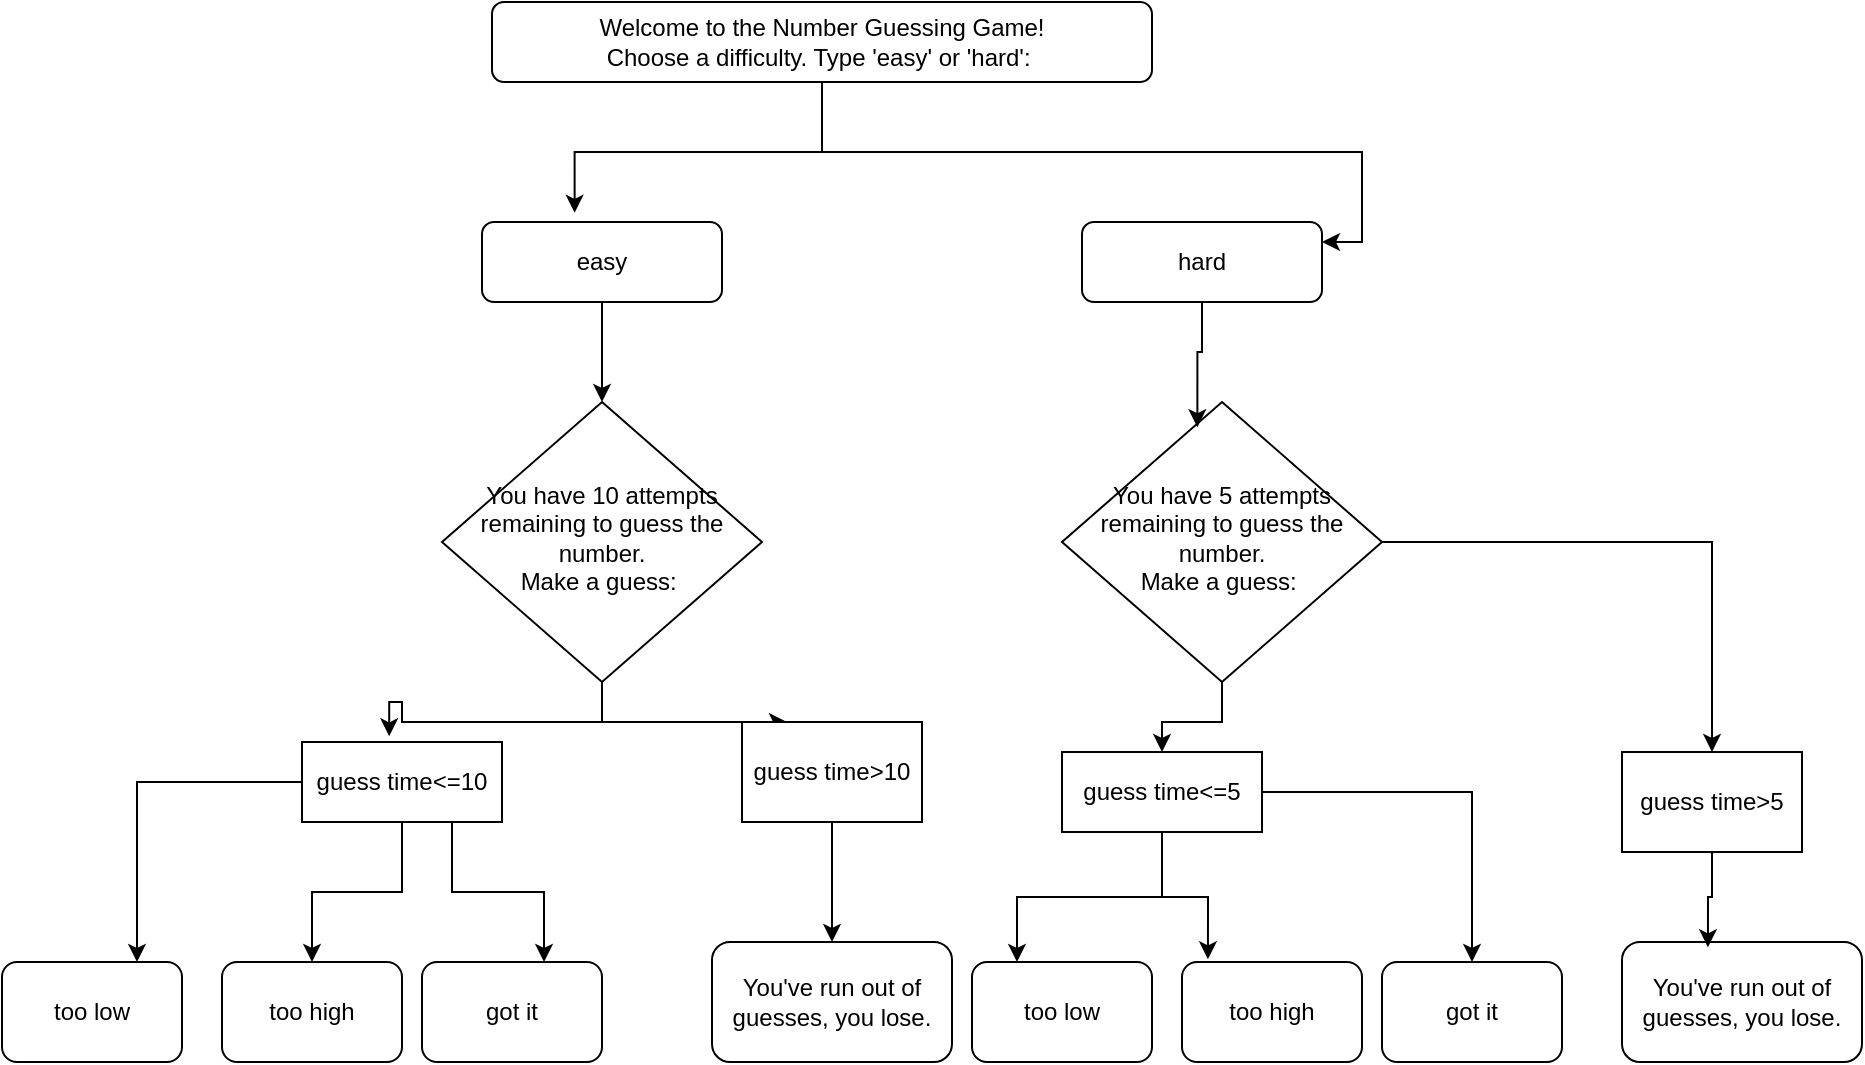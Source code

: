 <mxfile version="22.0.8" type="github">
  <diagram id="C5RBs43oDa-KdzZeNtuy" name="Page-1">
    <mxGraphModel dx="1573" dy="447" grid="1" gridSize="10" guides="1" tooltips="1" connect="1" arrows="1" fold="1" page="1" pageScale="1" pageWidth="827" pageHeight="1169" math="0" shadow="0">
      <root>
        <mxCell id="WIyWlLk6GJQsqaUBKTNV-0" />
        <mxCell id="WIyWlLk6GJQsqaUBKTNV-1" parent="WIyWlLk6GJQsqaUBKTNV-0" />
        <mxCell id="3sn1_tiec3JRXjUGXaAe-30" style="edgeStyle=orthogonalEdgeStyle;rounded=0;orthogonalLoop=1;jettySize=auto;html=1;entryX=1;entryY=0.25;entryDx=0;entryDy=0;" edge="1" parent="WIyWlLk6GJQsqaUBKTNV-1" source="WIyWlLk6GJQsqaUBKTNV-3" target="3sn1_tiec3JRXjUGXaAe-4">
          <mxGeometry relative="1" as="geometry" />
        </mxCell>
        <mxCell id="WIyWlLk6GJQsqaUBKTNV-3" value="&lt;div&gt;Welcome to the Number Guessing Game!&lt;/div&gt;&lt;div&gt;Choose a difficulty. Type &#39;easy&#39; or &#39;hard&#39;:&amp;nbsp;&lt;/div&gt;" style="rounded=1;whiteSpace=wrap;html=1;fontSize=12;glass=0;strokeWidth=1;shadow=0;" parent="WIyWlLk6GJQsqaUBKTNV-1" vertex="1">
          <mxGeometry x="55" y="80" width="330" height="40" as="geometry" />
        </mxCell>
        <mxCell id="3sn1_tiec3JRXjUGXaAe-23" style="edgeStyle=orthogonalEdgeStyle;rounded=0;orthogonalLoop=1;jettySize=auto;html=1;entryX=0.25;entryY=0;entryDx=0;entryDy=0;" edge="1" parent="WIyWlLk6GJQsqaUBKTNV-1" source="WIyWlLk6GJQsqaUBKTNV-10" target="3sn1_tiec3JRXjUGXaAe-13">
          <mxGeometry relative="1" as="geometry" />
        </mxCell>
        <mxCell id="WIyWlLk6GJQsqaUBKTNV-10" value="&lt;div&gt;You have 10 attempts remaining to guess the number.&lt;/div&gt;&lt;div&gt;Make a guess:&amp;nbsp;&lt;/div&gt;" style="rhombus;whiteSpace=wrap;html=1;shadow=0;fontFamily=Helvetica;fontSize=12;align=center;strokeWidth=1;spacing=6;spacingTop=-4;" parent="WIyWlLk6GJQsqaUBKTNV-1" vertex="1">
          <mxGeometry x="30" y="280" width="160" height="140" as="geometry" />
        </mxCell>
        <mxCell id="3sn1_tiec3JRXjUGXaAe-4" value="hard" style="rounded=1;whiteSpace=wrap;html=1;fontSize=12;glass=0;strokeWidth=1;shadow=0;" vertex="1" parent="WIyWlLk6GJQsqaUBKTNV-1">
          <mxGeometry x="350" y="190" width="120" height="40" as="geometry" />
        </mxCell>
        <mxCell id="3sn1_tiec3JRXjUGXaAe-7" value="" style="endArrow=classic;html=1;rounded=0;" edge="1" parent="WIyWlLk6GJQsqaUBKTNV-1" source="WIyWlLk6GJQsqaUBKTNV-7">
          <mxGeometry width="50" height="50" relative="1" as="geometry">
            <mxPoint x="120" y="130" as="sourcePoint" />
            <mxPoint x="120" y="200" as="targetPoint" />
          </mxGeometry>
        </mxCell>
        <mxCell id="3sn1_tiec3JRXjUGXaAe-16" value="" style="edgeStyle=orthogonalEdgeStyle;rounded=0;orthogonalLoop=1;jettySize=auto;html=1;" edge="1" parent="WIyWlLk6GJQsqaUBKTNV-1" source="WIyWlLk6GJQsqaUBKTNV-7" target="WIyWlLk6GJQsqaUBKTNV-10">
          <mxGeometry relative="1" as="geometry" />
        </mxCell>
        <mxCell id="WIyWlLk6GJQsqaUBKTNV-7" value="easy" style="rounded=1;whiteSpace=wrap;html=1;fontSize=12;glass=0;strokeWidth=1;shadow=0;" parent="WIyWlLk6GJQsqaUBKTNV-1" vertex="1">
          <mxGeometry x="50" y="190" width="120" height="40" as="geometry" />
        </mxCell>
        <mxCell id="3sn1_tiec3JRXjUGXaAe-20" style="edgeStyle=orthogonalEdgeStyle;rounded=0;orthogonalLoop=1;jettySize=auto;html=1;entryX=0.75;entryY=0;entryDx=0;entryDy=0;" edge="1" parent="WIyWlLk6GJQsqaUBKTNV-1" source="3sn1_tiec3JRXjUGXaAe-12" target="3sn1_tiec3JRXjUGXaAe-19">
          <mxGeometry relative="1" as="geometry" />
        </mxCell>
        <mxCell id="3sn1_tiec3JRXjUGXaAe-21" style="edgeStyle=orthogonalEdgeStyle;rounded=0;orthogonalLoop=1;jettySize=auto;html=1;entryX=0.5;entryY=0;entryDx=0;entryDy=0;" edge="1" parent="WIyWlLk6GJQsqaUBKTNV-1" source="3sn1_tiec3JRXjUGXaAe-12" target="3sn1_tiec3JRXjUGXaAe-18">
          <mxGeometry relative="1" as="geometry" />
        </mxCell>
        <mxCell id="3sn1_tiec3JRXjUGXaAe-27" style="edgeStyle=orthogonalEdgeStyle;rounded=0;orthogonalLoop=1;jettySize=auto;html=1;entryX=0.678;entryY=0;entryDx=0;entryDy=0;entryPerimeter=0;exitX=0.75;exitY=1;exitDx=0;exitDy=0;" edge="1" parent="WIyWlLk6GJQsqaUBKTNV-1" source="3sn1_tiec3JRXjUGXaAe-12" target="3sn1_tiec3JRXjUGXaAe-26">
          <mxGeometry relative="1" as="geometry" />
        </mxCell>
        <mxCell id="3sn1_tiec3JRXjUGXaAe-12" value="guess time&amp;lt;=10" style="rounded=0;whiteSpace=wrap;html=1;" vertex="1" parent="WIyWlLk6GJQsqaUBKTNV-1">
          <mxGeometry x="-40" y="450" width="100" height="40" as="geometry" />
        </mxCell>
        <mxCell id="3sn1_tiec3JRXjUGXaAe-25" style="edgeStyle=orthogonalEdgeStyle;rounded=0;orthogonalLoop=1;jettySize=auto;html=1;" edge="1" parent="WIyWlLk6GJQsqaUBKTNV-1" source="3sn1_tiec3JRXjUGXaAe-13" target="3sn1_tiec3JRXjUGXaAe-24">
          <mxGeometry relative="1" as="geometry" />
        </mxCell>
        <mxCell id="3sn1_tiec3JRXjUGXaAe-13" value="guess time&amp;gt;10" style="rounded=0;whiteSpace=wrap;html=1;" vertex="1" parent="WIyWlLk6GJQsqaUBKTNV-1">
          <mxGeometry x="180" y="440" width="90" height="50" as="geometry" />
        </mxCell>
        <mxCell id="3sn1_tiec3JRXjUGXaAe-18" value="too high" style="rounded=1;whiteSpace=wrap;html=1;" vertex="1" parent="WIyWlLk6GJQsqaUBKTNV-1">
          <mxGeometry x="-80" y="560" width="90" height="50" as="geometry" />
        </mxCell>
        <mxCell id="3sn1_tiec3JRXjUGXaAe-19" value="too low" style="rounded=1;whiteSpace=wrap;html=1;" vertex="1" parent="WIyWlLk6GJQsqaUBKTNV-1">
          <mxGeometry x="-190" y="560" width="90" height="50" as="geometry" />
        </mxCell>
        <mxCell id="3sn1_tiec3JRXjUGXaAe-22" style="edgeStyle=orthogonalEdgeStyle;rounded=0;orthogonalLoop=1;jettySize=auto;html=1;entryX=0.436;entryY=-0.071;entryDx=0;entryDy=0;entryPerimeter=0;" edge="1" parent="WIyWlLk6GJQsqaUBKTNV-1" source="WIyWlLk6GJQsqaUBKTNV-10" target="3sn1_tiec3JRXjUGXaAe-12">
          <mxGeometry relative="1" as="geometry" />
        </mxCell>
        <mxCell id="3sn1_tiec3JRXjUGXaAe-24" value="You&#39;ve run out of guesses, you lose." style="rounded=1;whiteSpace=wrap;html=1;" vertex="1" parent="WIyWlLk6GJQsqaUBKTNV-1">
          <mxGeometry x="165" y="550" width="120" height="60" as="geometry" />
        </mxCell>
        <mxCell id="3sn1_tiec3JRXjUGXaAe-26" value="got it" style="rounded=1;whiteSpace=wrap;html=1;" vertex="1" parent="WIyWlLk6GJQsqaUBKTNV-1">
          <mxGeometry x="20" y="560" width="90" height="50" as="geometry" />
        </mxCell>
        <mxCell id="3sn1_tiec3JRXjUGXaAe-38" style="edgeStyle=orthogonalEdgeStyle;rounded=0;orthogonalLoop=1;jettySize=auto;html=1;entryX=0.5;entryY=0;entryDx=0;entryDy=0;" edge="1" parent="WIyWlLk6GJQsqaUBKTNV-1" source="3sn1_tiec3JRXjUGXaAe-28" target="3sn1_tiec3JRXjUGXaAe-32">
          <mxGeometry relative="1" as="geometry" />
        </mxCell>
        <mxCell id="3sn1_tiec3JRXjUGXaAe-39" style="edgeStyle=orthogonalEdgeStyle;rounded=0;orthogonalLoop=1;jettySize=auto;html=1;entryX=0.5;entryY=0;entryDx=0;entryDy=0;" edge="1" parent="WIyWlLk6GJQsqaUBKTNV-1" source="3sn1_tiec3JRXjUGXaAe-28" target="3sn1_tiec3JRXjUGXaAe-33">
          <mxGeometry relative="1" as="geometry" />
        </mxCell>
        <mxCell id="3sn1_tiec3JRXjUGXaAe-28" value="&lt;div&gt;You have 5 attempts remaining to guess the number.&lt;/div&gt;&lt;div&gt;Make a guess:&amp;nbsp;&lt;/div&gt;" style="rhombus;whiteSpace=wrap;html=1;shadow=0;fontFamily=Helvetica;fontSize=12;align=center;strokeWidth=1;spacing=6;spacingTop=-4;" vertex="1" parent="WIyWlLk6GJQsqaUBKTNV-1">
          <mxGeometry x="340" y="280" width="160" height="140" as="geometry" />
        </mxCell>
        <mxCell id="3sn1_tiec3JRXjUGXaAe-29" style="edgeStyle=orthogonalEdgeStyle;rounded=0;orthogonalLoop=1;jettySize=auto;html=1;entryX=0.423;entryY=0.09;entryDx=0;entryDy=0;entryPerimeter=0;" edge="1" parent="WIyWlLk6GJQsqaUBKTNV-1" source="3sn1_tiec3JRXjUGXaAe-4" target="3sn1_tiec3JRXjUGXaAe-28">
          <mxGeometry relative="1" as="geometry" />
        </mxCell>
        <mxCell id="3sn1_tiec3JRXjUGXaAe-31" style="edgeStyle=orthogonalEdgeStyle;rounded=0;orthogonalLoop=1;jettySize=auto;html=1;entryX=0.386;entryY=-0.115;entryDx=0;entryDy=0;entryPerimeter=0;" edge="1" parent="WIyWlLk6GJQsqaUBKTNV-1" source="WIyWlLk6GJQsqaUBKTNV-3" target="WIyWlLk6GJQsqaUBKTNV-7">
          <mxGeometry relative="1" as="geometry" />
        </mxCell>
        <mxCell id="3sn1_tiec3JRXjUGXaAe-40" style="edgeStyle=orthogonalEdgeStyle;rounded=0;orthogonalLoop=1;jettySize=auto;html=1;entryX=0.25;entryY=0;entryDx=0;entryDy=0;" edge="1" parent="WIyWlLk6GJQsqaUBKTNV-1" source="3sn1_tiec3JRXjUGXaAe-32" target="3sn1_tiec3JRXjUGXaAe-35">
          <mxGeometry relative="1" as="geometry" />
        </mxCell>
        <mxCell id="3sn1_tiec3JRXjUGXaAe-42" style="edgeStyle=orthogonalEdgeStyle;rounded=0;orthogonalLoop=1;jettySize=auto;html=1;" edge="1" parent="WIyWlLk6GJQsqaUBKTNV-1" source="3sn1_tiec3JRXjUGXaAe-32" target="3sn1_tiec3JRXjUGXaAe-37">
          <mxGeometry relative="1" as="geometry" />
        </mxCell>
        <mxCell id="3sn1_tiec3JRXjUGXaAe-32" value="guess time&amp;lt;=5" style="rounded=0;whiteSpace=wrap;html=1;" vertex="1" parent="WIyWlLk6GJQsqaUBKTNV-1">
          <mxGeometry x="340" y="455" width="100" height="40" as="geometry" />
        </mxCell>
        <mxCell id="3sn1_tiec3JRXjUGXaAe-33" value="guess time&amp;gt;5" style="rounded=0;whiteSpace=wrap;html=1;" vertex="1" parent="WIyWlLk6GJQsqaUBKTNV-1">
          <mxGeometry x="620" y="455" width="90" height="50" as="geometry" />
        </mxCell>
        <mxCell id="3sn1_tiec3JRXjUGXaAe-34" value="too high" style="rounded=1;whiteSpace=wrap;html=1;" vertex="1" parent="WIyWlLk6GJQsqaUBKTNV-1">
          <mxGeometry x="400" y="560" width="90" height="50" as="geometry" />
        </mxCell>
        <mxCell id="3sn1_tiec3JRXjUGXaAe-35" value="too low" style="rounded=1;whiteSpace=wrap;html=1;" vertex="1" parent="WIyWlLk6GJQsqaUBKTNV-1">
          <mxGeometry x="295" y="560" width="90" height="50" as="geometry" />
        </mxCell>
        <mxCell id="3sn1_tiec3JRXjUGXaAe-36" value="You&#39;ve run out of guesses, you lose." style="rounded=1;whiteSpace=wrap;html=1;" vertex="1" parent="WIyWlLk6GJQsqaUBKTNV-1">
          <mxGeometry x="620" y="550" width="120" height="60" as="geometry" />
        </mxCell>
        <mxCell id="3sn1_tiec3JRXjUGXaAe-37" value="got it" style="rounded=1;whiteSpace=wrap;html=1;" vertex="1" parent="WIyWlLk6GJQsqaUBKTNV-1">
          <mxGeometry x="500" y="560" width="90" height="50" as="geometry" />
        </mxCell>
        <mxCell id="3sn1_tiec3JRXjUGXaAe-41" style="edgeStyle=orthogonalEdgeStyle;rounded=0;orthogonalLoop=1;jettySize=auto;html=1;entryX=0.144;entryY=-0.027;entryDx=0;entryDy=0;entryPerimeter=0;" edge="1" parent="WIyWlLk6GJQsqaUBKTNV-1" source="3sn1_tiec3JRXjUGXaAe-32" target="3sn1_tiec3JRXjUGXaAe-34">
          <mxGeometry relative="1" as="geometry" />
        </mxCell>
        <mxCell id="3sn1_tiec3JRXjUGXaAe-43" style="edgeStyle=orthogonalEdgeStyle;rounded=0;orthogonalLoop=1;jettySize=auto;html=1;entryX=0.358;entryY=0.044;entryDx=0;entryDy=0;entryPerimeter=0;" edge="1" parent="WIyWlLk6GJQsqaUBKTNV-1" source="3sn1_tiec3JRXjUGXaAe-33" target="3sn1_tiec3JRXjUGXaAe-36">
          <mxGeometry relative="1" as="geometry" />
        </mxCell>
      </root>
    </mxGraphModel>
  </diagram>
</mxfile>
